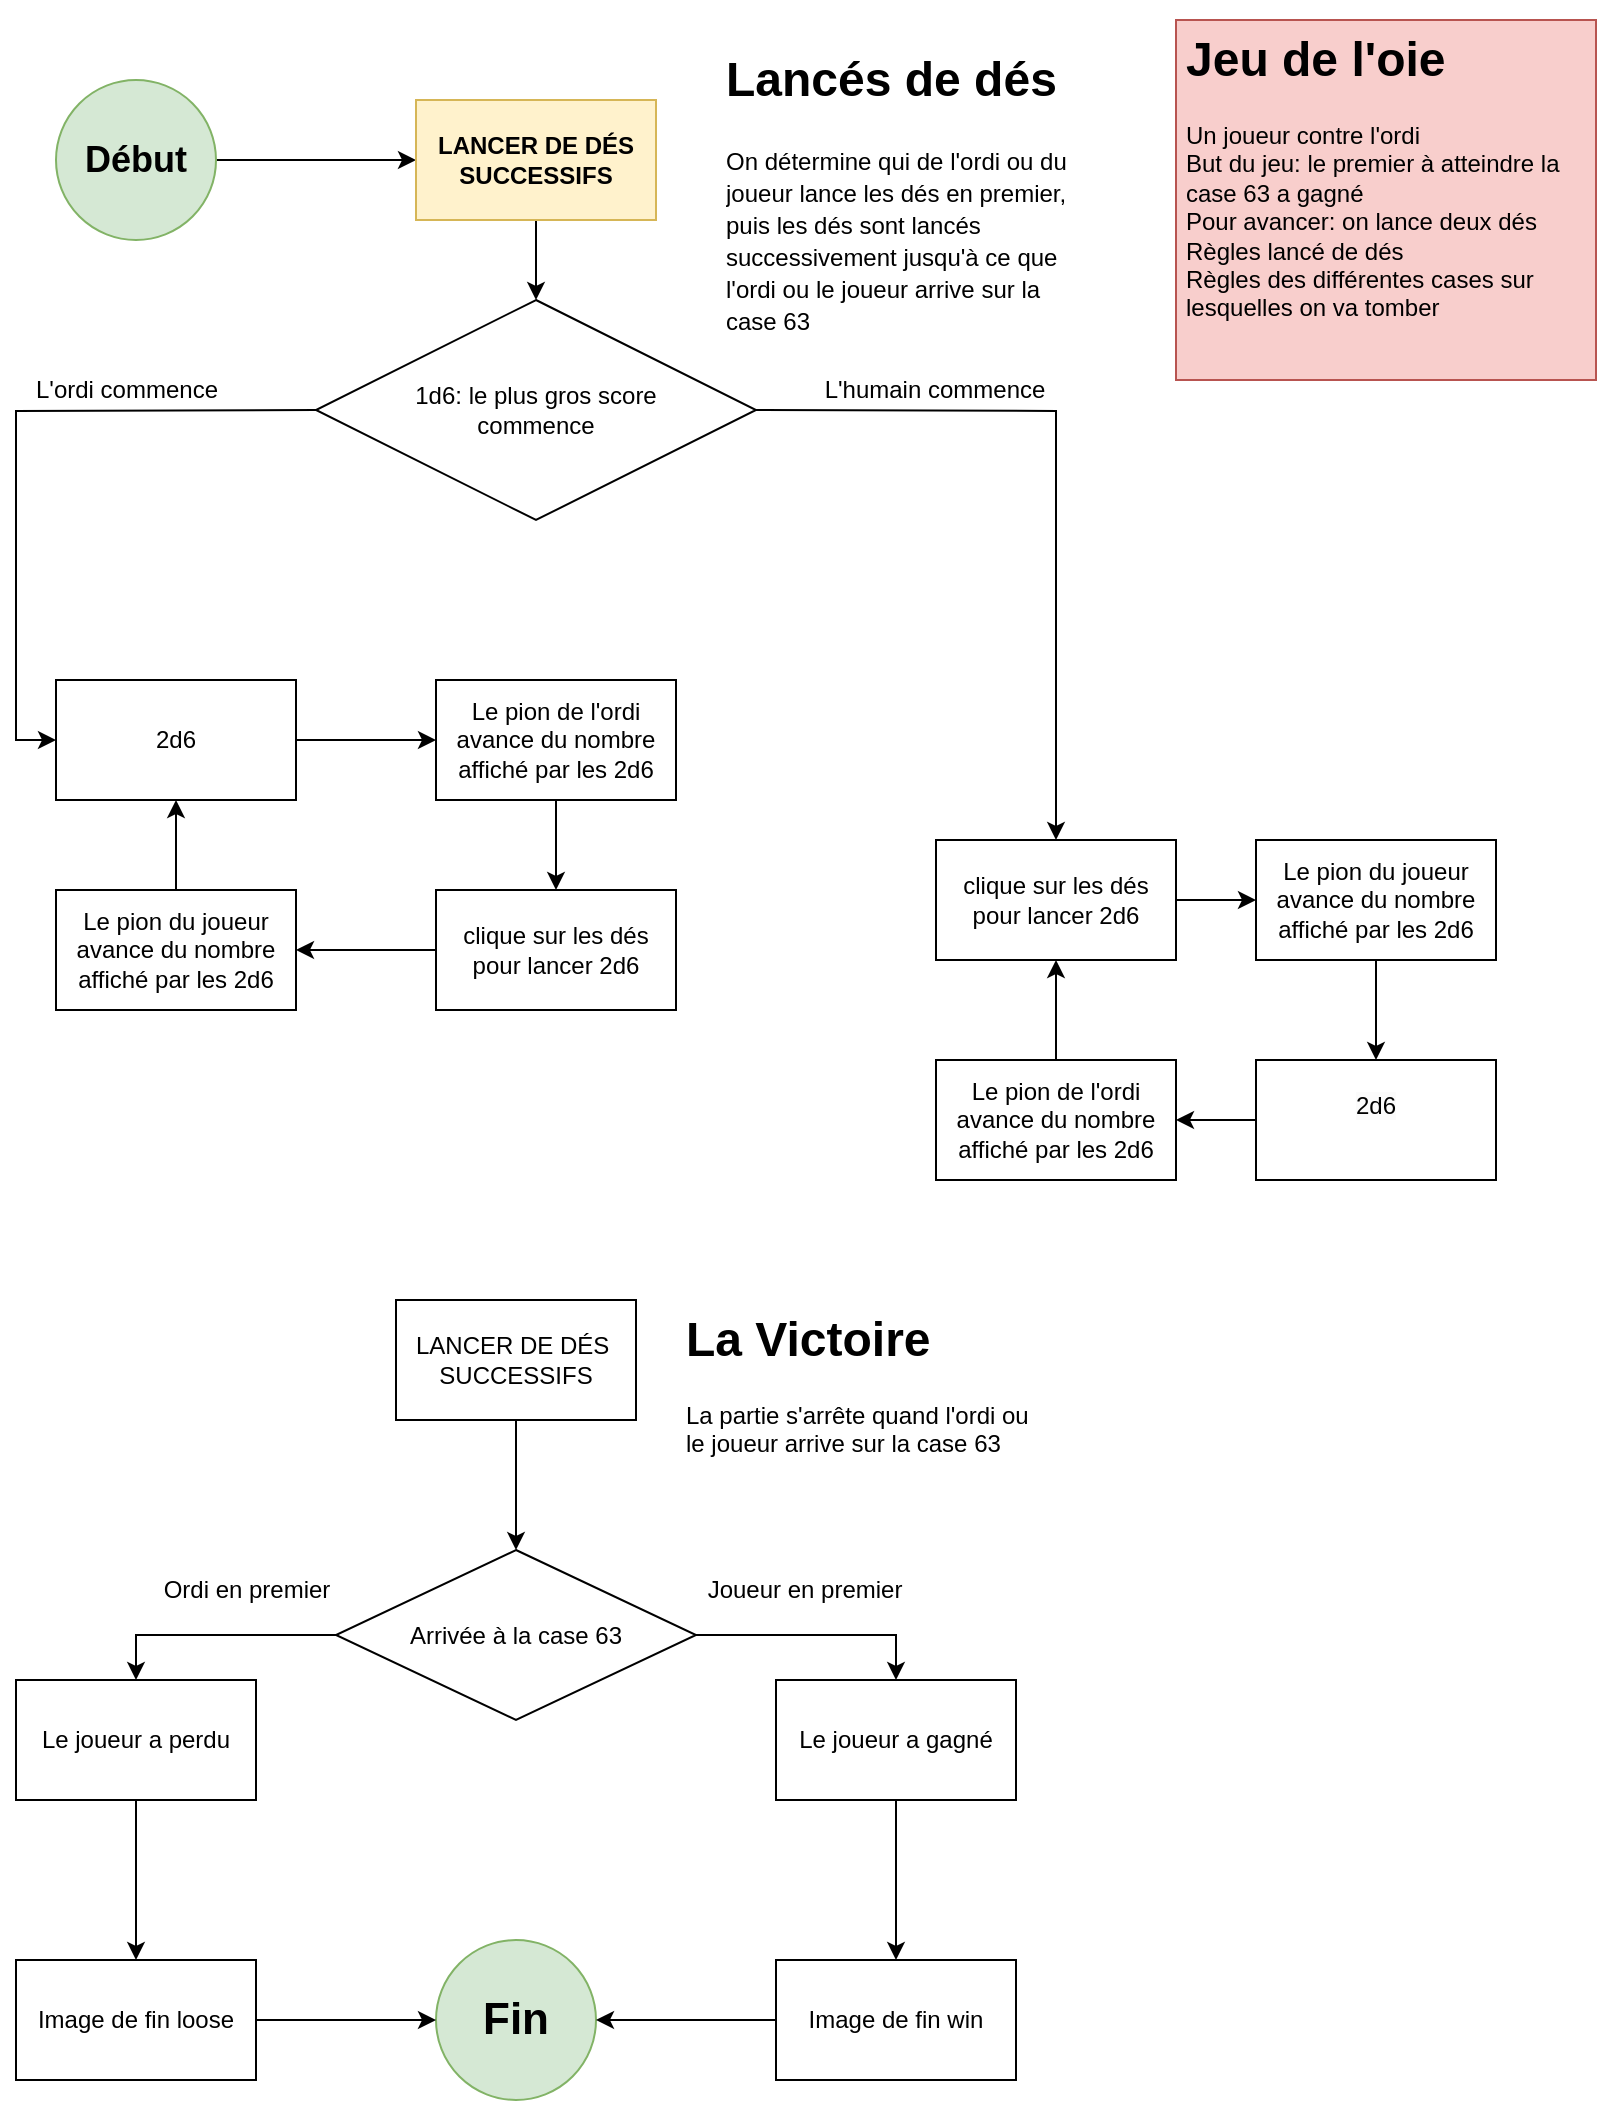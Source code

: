 <mxfile version="21.8.2" type="github" pages="5">
  <diagram name="Règles globales " id="QocvjojzJQhdpQmzkA6g">
    <mxGraphModel dx="988" dy="621" grid="1" gridSize="10" guides="1" tooltips="1" connect="1" arrows="1" fold="1" page="1" pageScale="1" pageWidth="827" pageHeight="1169" math="0" shadow="0">
      <root>
        <mxCell id="0" />
        <mxCell id="1" parent="0" />
        <mxCell id="eo5v1HKuKHCWtC8rtNga-58" style="edgeStyle=orthogonalEdgeStyle;rounded=0;orthogonalLoop=1;jettySize=auto;html=1;entryX=0;entryY=0.5;entryDx=0;entryDy=0;" parent="1" source="eo5v1HKuKHCWtC8rtNga-1" target="eo5v1HKuKHCWtC8rtNga-56" edge="1">
          <mxGeometry relative="1" as="geometry" />
        </mxCell>
        <mxCell id="eo5v1HKuKHCWtC8rtNga-1" value="Début" style="ellipse;whiteSpace=wrap;html=1;aspect=fixed;fillColor=#d5e8d4;strokeColor=#82b366;fontStyle=1;fontSize=18;" parent="1" vertex="1">
          <mxGeometry x="40" y="60" width="80" height="80" as="geometry" />
        </mxCell>
        <mxCell id="eo5v1HKuKHCWtC8rtNga-2" value="Fin" style="ellipse;whiteSpace=wrap;html=1;aspect=fixed;fillColor=#d5e8d4;strokeColor=#82b366;fontStyle=1;fontSize=22;" parent="1" vertex="1">
          <mxGeometry x="230" y="990" width="80" height="80" as="geometry" />
        </mxCell>
        <mxCell id="eo5v1HKuKHCWtC8rtNga-17" style="edgeStyle=orthogonalEdgeStyle;rounded=0;orthogonalLoop=1;jettySize=auto;html=1;exitX=0;exitY=0.5;exitDx=0;exitDy=0;entryX=0;entryY=0.5;entryDx=0;entryDy=0;" parent="1" target="eo5v1HKuKHCWtC8rtNga-12" edge="1">
          <mxGeometry relative="1" as="geometry">
            <mxPoint x="170" y="225" as="sourcePoint" />
          </mxGeometry>
        </mxCell>
        <mxCell id="eo5v1HKuKHCWtC8rtNga-38" style="edgeStyle=orthogonalEdgeStyle;rounded=0;orthogonalLoop=1;jettySize=auto;html=1;exitX=1;exitY=0.5;exitDx=0;exitDy=0;entryX=0.5;entryY=0;entryDx=0;entryDy=0;" parent="1" target="eo5v1HKuKHCWtC8rtNga-34" edge="1">
          <mxGeometry relative="1" as="geometry">
            <mxPoint x="390" y="225" as="sourcePoint" />
          </mxGeometry>
        </mxCell>
        <mxCell id="eo5v1HKuKHCWtC8rtNga-6" value="1d6: le plus gros score&lt;br&gt;commence" style="rhombus;whiteSpace=wrap;html=1;" parent="1" vertex="1">
          <mxGeometry x="170" y="170" width="220" height="110" as="geometry" />
        </mxCell>
        <mxCell id="eo5v1HKuKHCWtC8rtNga-9" value="&lt;h1&gt;Jeu de l&#39;oie&lt;/h1&gt;&lt;div&gt;Un joueur contre l&#39;ordi&lt;/div&gt;&lt;div&gt;But du jeu: le premier à atteindre la case 63 a gagné&lt;/div&gt;&lt;div&gt;Pour avancer: on lance deux dés&lt;/div&gt;&lt;div&gt;Règles lancé de dés&lt;/div&gt;&lt;div&gt;Règles des différentes cases sur&amp;nbsp; lesquelles on va tomber&lt;/div&gt;&lt;div&gt;&lt;br&gt;&lt;/div&gt;&lt;div&gt;&lt;br&gt;&lt;/div&gt;" style="text;html=1;strokeColor=#b85450;fillColor=#f8cecc;spacing=5;spacingTop=-20;whiteSpace=wrap;overflow=hidden;rounded=0;" parent="1" vertex="1">
          <mxGeometry x="600" y="30" width="210" height="180" as="geometry" />
        </mxCell>
        <mxCell id="eo5v1HKuKHCWtC8rtNga-30" style="edgeStyle=orthogonalEdgeStyle;rounded=0;orthogonalLoop=1;jettySize=auto;html=1;exitX=1;exitY=0.5;exitDx=0;exitDy=0;entryX=0;entryY=0.5;entryDx=0;entryDy=0;" parent="1" source="eo5v1HKuKHCWtC8rtNga-12" target="eo5v1HKuKHCWtC8rtNga-18" edge="1">
          <mxGeometry relative="1" as="geometry" />
        </mxCell>
        <mxCell id="eo5v1HKuKHCWtC8rtNga-12" value="2d6" style="rounded=0;whiteSpace=wrap;html=1;" parent="1" vertex="1">
          <mxGeometry x="40" y="360" width="120" height="60" as="geometry" />
        </mxCell>
        <mxCell id="eo5v1HKuKHCWtC8rtNga-32" style="edgeStyle=orthogonalEdgeStyle;rounded=0;orthogonalLoop=1;jettySize=auto;html=1;exitX=0;exitY=0.5;exitDx=0;exitDy=0;entryX=1;entryY=0.5;entryDx=0;entryDy=0;" parent="1" source="eo5v1HKuKHCWtC8rtNga-13" target="eo5v1HKuKHCWtC8rtNga-19" edge="1">
          <mxGeometry relative="1" as="geometry" />
        </mxCell>
        <mxCell id="eo5v1HKuKHCWtC8rtNga-13" value="clique sur les dés pour lancer 2d6" style="rounded=0;whiteSpace=wrap;html=1;" parent="1" vertex="1">
          <mxGeometry x="230" y="465" width="120" height="60" as="geometry" />
        </mxCell>
        <mxCell id="eo5v1HKuKHCWtC8rtNga-14" value="L&#39;ordi commence" style="text;html=1;align=center;verticalAlign=middle;resizable=0;points=[];autosize=1;strokeColor=none;fillColor=none;" parent="1" vertex="1">
          <mxGeometry x="20" y="200" width="110" height="30" as="geometry" />
        </mxCell>
        <mxCell id="eo5v1HKuKHCWtC8rtNga-15" value="L&#39;humain commence" style="text;html=1;align=center;verticalAlign=middle;resizable=0;points=[];autosize=1;strokeColor=none;fillColor=none;" parent="1" vertex="1">
          <mxGeometry x="414" y="200" width="130" height="30" as="geometry" />
        </mxCell>
        <mxCell id="eo5v1HKuKHCWtC8rtNga-31" style="edgeStyle=orthogonalEdgeStyle;rounded=0;orthogonalLoop=1;jettySize=auto;html=1;exitX=0.5;exitY=1;exitDx=0;exitDy=0;entryX=0.5;entryY=0;entryDx=0;entryDy=0;" parent="1" source="eo5v1HKuKHCWtC8rtNga-18" target="eo5v1HKuKHCWtC8rtNga-13" edge="1">
          <mxGeometry relative="1" as="geometry" />
        </mxCell>
        <mxCell id="eo5v1HKuKHCWtC8rtNga-18" value="Le pion de l&#39;ordi avance du nombre affiché par les 2d6" style="rounded=0;whiteSpace=wrap;html=1;" parent="1" vertex="1">
          <mxGeometry x="230" y="360" width="120" height="60" as="geometry" />
        </mxCell>
        <mxCell id="eo5v1HKuKHCWtC8rtNga-33" style="edgeStyle=orthogonalEdgeStyle;rounded=0;orthogonalLoop=1;jettySize=auto;html=1;entryX=0.5;entryY=1;entryDx=0;entryDy=0;" parent="1" source="eo5v1HKuKHCWtC8rtNga-19" target="eo5v1HKuKHCWtC8rtNga-12" edge="1">
          <mxGeometry relative="1" as="geometry" />
        </mxCell>
        <mxCell id="eo5v1HKuKHCWtC8rtNga-19" value="Le pion du joueur avance du nombre affiché par les 2d6" style="rounded=0;whiteSpace=wrap;html=1;" parent="1" vertex="1">
          <mxGeometry x="40" y="465" width="120" height="60" as="geometry" />
        </mxCell>
        <mxCell id="eo5v1HKuKHCWtC8rtNga-27" style="edgeStyle=orthogonalEdgeStyle;rounded=0;orthogonalLoop=1;jettySize=auto;html=1;exitX=1;exitY=0.5;exitDx=0;exitDy=0;entryX=0.5;entryY=0;entryDx=0;entryDy=0;" parent="1" source="eo5v1HKuKHCWtC8rtNga-23" target="eo5v1HKuKHCWtC8rtNga-26" edge="1">
          <mxGeometry relative="1" as="geometry" />
        </mxCell>
        <mxCell id="eo5v1HKuKHCWtC8rtNga-46" style="edgeStyle=orthogonalEdgeStyle;rounded=0;orthogonalLoop=1;jettySize=auto;html=1;exitX=0;exitY=0.5;exitDx=0;exitDy=0;entryX=0.5;entryY=0;entryDx=0;entryDy=0;" parent="1" source="eo5v1HKuKHCWtC8rtNga-23" target="eo5v1HKuKHCWtC8rtNga-25" edge="1">
          <mxGeometry relative="1" as="geometry" />
        </mxCell>
        <mxCell id="eo5v1HKuKHCWtC8rtNga-23" value="Arrivée à la case 63" style="rhombus;whiteSpace=wrap;html=1;" parent="1" vertex="1">
          <mxGeometry x="180" y="795" width="180" height="85" as="geometry" />
        </mxCell>
        <mxCell id="eo5v1HKuKHCWtC8rtNga-48" value="" style="edgeStyle=orthogonalEdgeStyle;rounded=0;orthogonalLoop=1;jettySize=auto;html=1;" parent="1" source="eo5v1HKuKHCWtC8rtNga-25" target="eo5v1HKuKHCWtC8rtNga-47" edge="1">
          <mxGeometry relative="1" as="geometry" />
        </mxCell>
        <mxCell id="eo5v1HKuKHCWtC8rtNga-25" value="Le joueur a perdu" style="rounded=0;whiteSpace=wrap;html=1;" parent="1" vertex="1">
          <mxGeometry x="20" y="860" width="120" height="60" as="geometry" />
        </mxCell>
        <mxCell id="eo5v1HKuKHCWtC8rtNga-51" value="" style="edgeStyle=orthogonalEdgeStyle;rounded=0;orthogonalLoop=1;jettySize=auto;html=1;" parent="1" source="eo5v1HKuKHCWtC8rtNga-26" target="eo5v1HKuKHCWtC8rtNga-50" edge="1">
          <mxGeometry relative="1" as="geometry" />
        </mxCell>
        <mxCell id="eo5v1HKuKHCWtC8rtNga-26" value="Le joueur a gagné" style="rounded=0;whiteSpace=wrap;html=1;" parent="1" vertex="1">
          <mxGeometry x="400" y="860" width="120" height="60" as="geometry" />
        </mxCell>
        <mxCell id="eo5v1HKuKHCWtC8rtNga-39" style="edgeStyle=orthogonalEdgeStyle;rounded=0;orthogonalLoop=1;jettySize=auto;html=1;exitX=1;exitY=0.5;exitDx=0;exitDy=0;entryX=0;entryY=0.5;entryDx=0;entryDy=0;" parent="1" source="eo5v1HKuKHCWtC8rtNga-34" target="eo5v1HKuKHCWtC8rtNga-35" edge="1">
          <mxGeometry relative="1" as="geometry" />
        </mxCell>
        <mxCell id="eo5v1HKuKHCWtC8rtNga-34" value="clique sur les dés pour lancer 2d6" style="rounded=0;whiteSpace=wrap;html=1;" parent="1" vertex="1">
          <mxGeometry x="480" y="440" width="120" height="60" as="geometry" />
        </mxCell>
        <mxCell id="eo5v1HKuKHCWtC8rtNga-40" style="edgeStyle=orthogonalEdgeStyle;rounded=0;orthogonalLoop=1;jettySize=auto;html=1;exitX=0.5;exitY=1;exitDx=0;exitDy=0;entryX=0.5;entryY=0;entryDx=0;entryDy=0;" parent="1" source="eo5v1HKuKHCWtC8rtNga-35" target="eo5v1HKuKHCWtC8rtNga-37" edge="1">
          <mxGeometry relative="1" as="geometry" />
        </mxCell>
        <mxCell id="eo5v1HKuKHCWtC8rtNga-35" value="Le pion du joueur avance du nombre affiché par les 2d6" style="rounded=0;whiteSpace=wrap;html=1;" parent="1" vertex="1">
          <mxGeometry x="640" y="440" width="120" height="60" as="geometry" />
        </mxCell>
        <mxCell id="eo5v1HKuKHCWtC8rtNga-42" style="edgeStyle=orthogonalEdgeStyle;rounded=0;orthogonalLoop=1;jettySize=auto;html=1;exitX=0.5;exitY=0;exitDx=0;exitDy=0;entryX=0.5;entryY=1;entryDx=0;entryDy=0;" parent="1" source="eo5v1HKuKHCWtC8rtNga-36" target="eo5v1HKuKHCWtC8rtNga-34" edge="1">
          <mxGeometry relative="1" as="geometry" />
        </mxCell>
        <mxCell id="eo5v1HKuKHCWtC8rtNga-36" value="Le pion de l&#39;ordi avance du nombre affiché par les 2d6" style="rounded=0;whiteSpace=wrap;html=1;" parent="1" vertex="1">
          <mxGeometry x="480" y="550" width="120" height="60" as="geometry" />
        </mxCell>
        <mxCell id="eo5v1HKuKHCWtC8rtNga-41" style="edgeStyle=orthogonalEdgeStyle;rounded=0;orthogonalLoop=1;jettySize=auto;html=1;exitX=0;exitY=0.5;exitDx=0;exitDy=0;entryX=1;entryY=0.5;entryDx=0;entryDy=0;" parent="1" source="eo5v1HKuKHCWtC8rtNga-37" target="eo5v1HKuKHCWtC8rtNga-36" edge="1">
          <mxGeometry relative="1" as="geometry" />
        </mxCell>
        <mxCell id="eo5v1HKuKHCWtC8rtNga-37" value="&#xa;&lt;span style=&quot;color: rgb(0, 0, 0); font-family: Helvetica; font-size: 12px; font-style: normal; font-variant-ligatures: normal; font-variant-caps: normal; font-weight: 400; letter-spacing: normal; orphans: 2; text-align: center; text-indent: 0px; text-transform: none; widows: 2; word-spacing: 0px; -webkit-text-stroke-width: 0px; background-color: rgb(251, 251, 251); text-decoration-thickness: initial; text-decoration-style: initial; text-decoration-color: initial; float: none; display: inline !important;&quot;&gt;2d6&lt;/span&gt;&#xa;&#xa;" style="rounded=0;whiteSpace=wrap;html=1;" parent="1" vertex="1">
          <mxGeometry x="640" y="550" width="120" height="60" as="geometry" />
        </mxCell>
        <mxCell id="eo5v1HKuKHCWtC8rtNga-44" value="Ordi en premier" style="text;html=1;align=center;verticalAlign=middle;resizable=0;points=[];autosize=1;strokeColor=none;fillColor=none;" parent="1" vertex="1">
          <mxGeometry x="80" y="800" width="110" height="30" as="geometry" />
        </mxCell>
        <mxCell id="eo5v1HKuKHCWtC8rtNga-45" value="Joueur en premier" style="text;html=1;align=center;verticalAlign=middle;resizable=0;points=[];autosize=1;strokeColor=none;fillColor=none;" parent="1" vertex="1">
          <mxGeometry x="354" y="800" width="120" height="30" as="geometry" />
        </mxCell>
        <mxCell id="eo5v1HKuKHCWtC8rtNga-49" value="" style="edgeStyle=orthogonalEdgeStyle;rounded=0;orthogonalLoop=1;jettySize=auto;html=1;" parent="1" source="eo5v1HKuKHCWtC8rtNga-47" target="eo5v1HKuKHCWtC8rtNga-2" edge="1">
          <mxGeometry relative="1" as="geometry" />
        </mxCell>
        <mxCell id="eo5v1HKuKHCWtC8rtNga-47" value="Image de fin loose" style="whiteSpace=wrap;html=1;rounded=0;" parent="1" vertex="1">
          <mxGeometry x="20" y="1000" width="120" height="60" as="geometry" />
        </mxCell>
        <mxCell id="eo5v1HKuKHCWtC8rtNga-52" value="" style="edgeStyle=orthogonalEdgeStyle;rounded=0;orthogonalLoop=1;jettySize=auto;html=1;" parent="1" source="eo5v1HKuKHCWtC8rtNga-50" target="eo5v1HKuKHCWtC8rtNga-2" edge="1">
          <mxGeometry relative="1" as="geometry" />
        </mxCell>
        <mxCell id="eo5v1HKuKHCWtC8rtNga-50" value="Image de fin win" style="whiteSpace=wrap;html=1;rounded=0;" parent="1" vertex="1">
          <mxGeometry x="400" y="1000" width="120" height="60" as="geometry" />
        </mxCell>
        <mxCell id="eo5v1HKuKHCWtC8rtNga-54" style="edgeStyle=orthogonalEdgeStyle;rounded=0;orthogonalLoop=1;jettySize=auto;html=1;exitX=0.5;exitY=1;exitDx=0;exitDy=0;entryX=0.5;entryY=0;entryDx=0;entryDy=0;" parent="1" source="eo5v1HKuKHCWtC8rtNga-53" target="eo5v1HKuKHCWtC8rtNga-23" edge="1">
          <mxGeometry relative="1" as="geometry" />
        </mxCell>
        <mxCell id="eo5v1HKuKHCWtC8rtNga-53" value="LANCER DE DÉS&amp;nbsp;&lt;br&gt;SUCCESSIFS" style="rounded=0;whiteSpace=wrap;html=1;" parent="1" vertex="1">
          <mxGeometry x="210" y="670" width="120" height="60" as="geometry" />
        </mxCell>
        <mxCell id="eo5v1HKuKHCWtC8rtNga-55" value="&lt;h1&gt;&lt;span style=&quot;background-color: initial;&quot;&gt;Lancés de dés&lt;/span&gt;&lt;/h1&gt;&lt;h1 style=&quot;line-height: 50%;&quot;&gt;&lt;span style=&quot;font-weight: 400; font-size: 12px;&quot;&gt;&lt;font style=&quot;font-size: 12px;&quot;&gt;On détermine qui de l&#39;ordi ou du joueur lance les dés en premier, puis les dés sont lancés successivement jusqu&#39;à ce que l&#39;ordi ou le joueur arrive sur la case 63&lt;/font&gt;&lt;/span&gt;&lt;/h1&gt;&lt;div style=&quot;&quot;&gt;&lt;span style=&quot;font-weight: 400;&quot;&gt;&lt;br&gt;&lt;/span&gt;&lt;/div&gt;" style="text;html=1;strokeColor=none;fillColor=none;spacing=5;spacingTop=-20;whiteSpace=wrap;overflow=hidden;rounded=0;" parent="1" vertex="1">
          <mxGeometry x="370" y="40" width="190" height="150" as="geometry" />
        </mxCell>
        <mxCell id="eo5v1HKuKHCWtC8rtNga-57" style="edgeStyle=orthogonalEdgeStyle;rounded=0;orthogonalLoop=1;jettySize=auto;html=1;entryX=0.5;entryY=0;entryDx=0;entryDy=0;" parent="1" source="eo5v1HKuKHCWtC8rtNga-56" target="eo5v1HKuKHCWtC8rtNga-6" edge="1">
          <mxGeometry relative="1" as="geometry" />
        </mxCell>
        <mxCell id="eo5v1HKuKHCWtC8rtNga-56" value="LANCER DE DÉS SUCCESSIFS" style="rounded=0;whiteSpace=wrap;html=1;fillColor=#fff2cc;strokeColor=#d6b656;fontStyle=1" parent="1" vertex="1">
          <mxGeometry x="220" y="70" width="120" height="60" as="geometry" />
        </mxCell>
        <mxCell id="eo5v1HKuKHCWtC8rtNga-59" value="&lt;h1&gt;La Victoire&lt;/h1&gt;&lt;div&gt;La partie s&#39;arrête quand l&#39;ordi ou le joueur arrive sur la case 63&lt;/div&gt;&lt;div&gt;&lt;br&gt;&lt;/div&gt;" style="text;html=1;strokeColor=none;fillColor=none;spacing=5;spacingTop=-20;whiteSpace=wrap;overflow=hidden;rounded=0;" parent="1" vertex="1">
          <mxGeometry x="350" y="670" width="190" height="120" as="geometry" />
        </mxCell>
      </root>
    </mxGraphModel>
  </diagram>
  <diagram id="HY-v0x25650cfXbG8qMx" name="Les cases spéciales">
    <mxGraphModel dx="988" dy="1790" grid="1" gridSize="10" guides="1" tooltips="1" connect="1" arrows="1" fold="1" page="1" pageScale="1" pageWidth="827" pageHeight="1169" math="0" shadow="0">
      <root>
        <mxCell id="0" />
        <mxCell id="1" parent="0" />
        <mxCell id="fQFJhHJcQZ098hA1WF46-33" style="edgeStyle=orthogonalEdgeStyle;rounded=0;orthogonalLoop=1;jettySize=auto;html=1;entryX=0;entryY=0.5;entryDx=0;entryDy=0;" edge="1" parent="1" source="fQFJhHJcQZ098hA1WF46-21" target="fQFJhHJcQZ098hA1WF46-29">
          <mxGeometry relative="1" as="geometry" />
        </mxCell>
        <mxCell id="fQFJhHJcQZ098hA1WF46-21" value="" style="rhombus;whiteSpace=wrap;html=1;fillColor=#f5f5f5;rounded=0;fontColor=#333333;strokeColor=#666666;" vertex="1" parent="1">
          <mxGeometry x="20" y="-205" width="290" height="130" as="geometry" />
        </mxCell>
        <mxCell id="fQFJhHJcQZ098hA1WF46-32" style="edgeStyle=orthogonalEdgeStyle;rounded=0;orthogonalLoop=1;jettySize=auto;html=1;entryX=0;entryY=0.5;entryDx=0;entryDy=0;" edge="1" parent="1" source="fQFJhHJcQZ098hA1WF46-20" target="fQFJhHJcQZ098hA1WF46-28">
          <mxGeometry relative="1" as="geometry" />
        </mxCell>
        <mxCell id="fQFJhHJcQZ098hA1WF46-20" value="" style="rhombus;whiteSpace=wrap;html=1;fillColor=#f5f5f5;rounded=0;fontColor=#333333;strokeColor=#666666;" vertex="1" parent="1">
          <mxGeometry x="20" y="-355" width="290" height="130" as="geometry" />
        </mxCell>
        <mxCell id="fQFJhHJcQZ098hA1WF46-31" style="edgeStyle=orthogonalEdgeStyle;rounded=0;orthogonalLoop=1;jettySize=auto;html=1;entryX=0;entryY=0.5;entryDx=0;entryDy=0;" edge="1" parent="1" source="fQFJhHJcQZ098hA1WF46-19" target="fQFJhHJcQZ098hA1WF46-27">
          <mxGeometry relative="1" as="geometry">
            <mxPoint x="480" y="-445" as="targetPoint" />
          </mxGeometry>
        </mxCell>
        <mxCell id="fQFJhHJcQZ098hA1WF46-19" value="" style="rhombus;whiteSpace=wrap;html=1;fillColor=#f5f5f5;rounded=0;fontColor=#333333;strokeColor=#666666;" vertex="1" parent="1">
          <mxGeometry x="20" y="-510" width="290" height="130" as="geometry" />
        </mxCell>
        <mxCell id="fQFJhHJcQZ098hA1WF46-30" style="edgeStyle=orthogonalEdgeStyle;rounded=0;orthogonalLoop=1;jettySize=auto;html=1;entryX=0;entryY=0.5;entryDx=0;entryDy=0;" edge="1" parent="1" source="fQFJhHJcQZ098hA1WF46-18" target="fQFJhHJcQZ098hA1WF46-26">
          <mxGeometry relative="1" as="geometry" />
        </mxCell>
        <mxCell id="fQFJhHJcQZ098hA1WF46-18" value="" style="rhombus;whiteSpace=wrap;html=1;fillColor=#f5f5f5;rounded=0;fontColor=#333333;strokeColor=#666666;" vertex="1" parent="1">
          <mxGeometry x="20" y="-660" width="290" height="130" as="geometry" />
        </mxCell>
        <mxCell id="fQFJhHJcQZ098hA1WF46-25" style="edgeStyle=orthogonalEdgeStyle;rounded=0;orthogonalLoop=1;jettySize=auto;html=1;entryX=0;entryY=0.5;entryDx=0;entryDy=0;" edge="1" parent="1" source="fQFJhHJcQZ098hA1WF46-17" target="fQFJhHJcQZ098hA1WF46-24">
          <mxGeometry relative="1" as="geometry" />
        </mxCell>
        <mxCell id="fQFJhHJcQZ098hA1WF46-17" value="" style="rhombus;whiteSpace=wrap;html=1;fillColor=#f5f5f5;rounded=0;fontColor=#333333;strokeColor=#666666;" vertex="1" parent="1">
          <mxGeometry x="20" y="-835" width="290" height="130" as="geometry" />
        </mxCell>
        <mxCell id="fQFJhHJcQZ098hA1WF46-22" style="edgeStyle=orthogonalEdgeStyle;rounded=0;orthogonalLoop=1;jettySize=auto;html=1;exitX=1;exitY=0.5;exitDx=0;exitDy=0;" edge="1" parent="1" source="fQFJhHJcQZ098hA1WF46-16">
          <mxGeometry relative="1" as="geometry">
            <mxPoint x="490" y="-925" as="targetPoint" />
          </mxGeometry>
        </mxCell>
        <mxCell id="fQFJhHJcQZ098hA1WF46-16" value="" style="rhombus;whiteSpace=wrap;html=1;fillColor=#f5f5f5;rounded=0;fontColor=#333333;strokeColor=#666666;" vertex="1" parent="1">
          <mxGeometry x="20" y="-990" width="290" height="130" as="geometry" />
        </mxCell>
        <mxCell id="fQFJhHJcQZ098hA1WF46-1" value="&lt;h1&gt;Les cases spéciales&lt;/h1&gt;&lt;p&gt;Il s&#39;agit de cases qui ont des propriétés spéciales, bénéfiques ou non pour les joueurs.&amp;nbsp;&lt;/p&gt;&lt;p&gt;&lt;br&gt;&lt;/p&gt;" style="text;html=1;strokeColor=none;fillColor=none;spacing=5;spacingTop=-20;whiteSpace=wrap;overflow=hidden;rounded=0;" vertex="1" parent="1">
          <mxGeometry x="30" y="-1140" width="190" height="140" as="geometry" />
        </mxCell>
        <mxCell id="fQFJhHJcQZ098hA1WF46-2" value="Les cases KOTOPOULO" style="rounded=0;whiteSpace=wrap;html=1;" vertex="1" parent="1">
          <mxGeometry x="40" y="-960" width="120" height="60" as="geometry" />
        </mxCell>
        <mxCell id="fQFJhHJcQZ098hA1WF46-3" value="Les cases&lt;br&gt;BOUCHER" style="whiteSpace=wrap;html=1;" vertex="1" parent="1">
          <mxGeometry x="40" y="-800" width="120" height="60" as="geometry" />
        </mxCell>
        <mxCell id="fQFJhHJcQZ098hA1WF46-4" value="Les cases&lt;br&gt;PASTEQUES" style="whiteSpace=wrap;html=1;" vertex="1" parent="1">
          <mxGeometry x="40" y="-640" width="120" height="60" as="geometry" />
        </mxCell>
        <mxCell id="fQFJhHJcQZ098hA1WF46-5" value="La case&lt;br&gt;PLUME DU BONHEUR" style="whiteSpace=wrap;html=1;" vertex="1" parent="1">
          <mxGeometry x="40" y="-490" width="120" height="60" as="geometry" />
        </mxCell>
        <mxCell id="fQFJhHJcQZ098hA1WF46-6" value="La case&amp;nbsp;&lt;br&gt;PASTEQUE POURRIE" style="whiteSpace=wrap;html=1;" vertex="1" parent="1">
          <mxGeometry x="40" y="-340" width="120" height="60" as="geometry" />
        </mxCell>
        <mxCell id="fQFJhHJcQZ098hA1WF46-7" value="La case&amp;nbsp;&lt;br&gt;RENARD MALÉFIQUE" style="whiteSpace=wrap;html=1;" vertex="1" parent="1">
          <mxGeometry x="40" y="-190" width="120" height="60" as="geometry" />
        </mxCell>
        <mxCell id="fQFJhHJcQZ098hA1WF46-9" value="Cases&lt;br&gt;9 - 18 - 27 - 36 - 45 - 54" style="rounded=1;whiteSpace=wrap;html=1;" vertex="1" parent="1">
          <mxGeometry x="140" y="-940" width="150" height="60" as="geometry" />
        </mxCell>
        <mxCell id="fQFJhHJcQZ098hA1WF46-10" value="Cases&amp;nbsp;&lt;br&gt;19 - 31 - 52&amp;nbsp;" style="rounded=1;whiteSpace=wrap;html=1;" vertex="1" parent="1">
          <mxGeometry x="140" y="-780" width="150" height="60" as="geometry" />
        </mxCell>
        <mxCell id="fQFJhHJcQZ098hA1WF46-11" value="Cases&amp;nbsp;&lt;br&gt;" style="rounded=1;whiteSpace=wrap;html=1;" vertex="1" parent="1">
          <mxGeometry x="140" y="-620" width="150" height="60" as="geometry" />
        </mxCell>
        <mxCell id="fQFJhHJcQZ098hA1WF46-12" value="Case&amp;nbsp;&lt;br&gt;6" style="rounded=1;whiteSpace=wrap;html=1;" vertex="1" parent="1">
          <mxGeometry x="140" y="-470" width="150" height="60" as="geometry" />
        </mxCell>
        <mxCell id="fQFJhHJcQZ098hA1WF46-13" value="Case&lt;br&gt;42" style="rounded=1;whiteSpace=wrap;html=1;" vertex="1" parent="1">
          <mxGeometry x="140" y="-320" width="150" height="60" as="geometry" />
        </mxCell>
        <mxCell id="fQFJhHJcQZ098hA1WF46-14" value="Case&lt;br&gt;58" style="rounded=1;whiteSpace=wrap;html=1;" vertex="1" parent="1">
          <mxGeometry x="140" y="-170" width="150" height="60" as="geometry" />
        </mxCell>
        <mxCell id="fQFJhHJcQZ098hA1WF46-23" value="Le joueur avance d&#39;autant de cases que son précédent lancé" style="whiteSpace=wrap;html=1;" vertex="1" parent="1">
          <mxGeometry x="490" y="-962.5" width="170" height="75" as="geometry" />
        </mxCell>
        <mxCell id="fQFJhHJcQZ098hA1WF46-24" value="Le joueur s&#39;est fait attraper par un boucher!&lt;br&gt;Le joueur passe un tour le temps de trouver une issue" style="whiteSpace=wrap;html=1;" vertex="1" parent="1">
          <mxGeometry x="490" y="-810" width="170" height="80" as="geometry" />
        </mxCell>
        <mxCell id="fQFJhHJcQZ098hA1WF46-26" value="Déco" style="whiteSpace=wrap;html=1;" vertex="1" parent="1">
          <mxGeometry x="490" y="-635" width="170" height="80" as="geometry" />
        </mxCell>
        <mxCell id="fQFJhHJcQZ098hA1WF46-27" value="Le joueur avance à la case 12" style="whiteSpace=wrap;html=1;" vertex="1" parent="1">
          <mxGeometry x="490" y="-485" width="170" height="80" as="geometry" />
        </mxCell>
        <mxCell id="fQFJhHJcQZ098hA1WF46-28" value="Le joueur mange une pastèque pourrie. Pris de délire, il retourne case 30 pensant se diriger vers la victoire." style="whiteSpace=wrap;html=1;" vertex="1" parent="1">
          <mxGeometry x="490" y="-330" width="170" height="80" as="geometry" />
        </mxCell>
        <mxCell id="fQFJhHJcQZ098hA1WF46-29" value="Le joueur se retrouve face à un renard, qui n&#39;en fait qu&#39;une bouchée. Retour à la case 0" style="whiteSpace=wrap;html=1;" vertex="1" parent="1">
          <mxGeometry x="490" y="-180" width="170" height="80" as="geometry" />
        </mxCell>
      </root>
    </mxGraphModel>
  </diagram>
  <diagram id="n_qMmNHrJ51Uv2JxdtRv" name="Les lancés spéciaux">
    <mxGraphModel dx="988" dy="621" grid="1" gridSize="10" guides="1" tooltips="1" connect="1" arrows="1" fold="1" page="1" pageScale="1" pageWidth="827" pageHeight="1169" math="0" shadow="0">
      <root>
        <mxCell id="0" />
        <mxCell id="1" parent="0" />
        <mxCell id="_Zr8IBoTIUqeZtMwk9Uv-1" value="&lt;h1&gt;Lancés spéciaux&lt;/h1&gt;&lt;p&gt;&lt;span style=&quot;background-color: initial;&quot;&gt;Si le joueur obtiens 9 points lors de son premier lancé, il agit comme suit, en fonction de la combinaison de dés:&lt;/span&gt;&lt;br&gt;&lt;/p&gt;" style="text;html=1;strokeColor=none;fillColor=none;spacing=5;spacingTop=-20;whiteSpace=wrap;overflow=hidden;rounded=0;" vertex="1" parent="1">
          <mxGeometry x="40" y="40" width="250" height="100" as="geometry" />
        </mxCell>
        <mxCell id="_Zr8IBoTIUqeZtMwk9Uv-7" value="" style="edgeStyle=orthogonalEdgeStyle;rounded=0;orthogonalLoop=1;jettySize=auto;html=1;" edge="1" parent="1" source="_Zr8IBoTIUqeZtMwk9Uv-3" target="_Zr8IBoTIUqeZtMwk9Uv-6">
          <mxGeometry relative="1" as="geometry" />
        </mxCell>
        <mxCell id="_Zr8IBoTIUqeZtMwk9Uv-3" value="4 + 5" style="rhombus;whiteSpace=wrap;html=1;" vertex="1" parent="1">
          <mxGeometry x="50" y="280" width="170" height="80" as="geometry" />
        </mxCell>
        <mxCell id="_Zr8IBoTIUqeZtMwk9Uv-9" value="" style="edgeStyle=orthogonalEdgeStyle;rounded=0;orthogonalLoop=1;jettySize=auto;html=1;" edge="1" parent="1" source="_Zr8IBoTIUqeZtMwk9Uv-4" target="_Zr8IBoTIUqeZtMwk9Uv-8">
          <mxGeometry relative="1" as="geometry" />
        </mxCell>
        <mxCell id="_Zr8IBoTIUqeZtMwk9Uv-4" value="6 + 3" style="rhombus;whiteSpace=wrap;html=1;" vertex="1" parent="1">
          <mxGeometry x="290" y="280" width="170" height="80" as="geometry" />
        </mxCell>
        <mxCell id="_Zr8IBoTIUqeZtMwk9Uv-12" style="edgeStyle=orthogonalEdgeStyle;rounded=0;orthogonalLoop=1;jettySize=auto;html=1;exitX=0;exitY=0.5;exitDx=0;exitDy=0;" edge="1" parent="1" source="_Zr8IBoTIUqeZtMwk9Uv-5" target="_Zr8IBoTIUqeZtMwk9Uv-3">
          <mxGeometry relative="1" as="geometry" />
        </mxCell>
        <mxCell id="_Zr8IBoTIUqeZtMwk9Uv-13" style="edgeStyle=orthogonalEdgeStyle;rounded=0;orthogonalLoop=1;jettySize=auto;html=1;exitX=1;exitY=0.5;exitDx=0;exitDy=0;" edge="1" parent="1" source="_Zr8IBoTIUqeZtMwk9Uv-5" target="_Zr8IBoTIUqeZtMwk9Uv-4">
          <mxGeometry relative="1" as="geometry" />
        </mxCell>
        <mxCell id="_Zr8IBoTIUqeZtMwk9Uv-5" value="9&amp;nbsp;&lt;br&gt;au premier lancé" style="rhombus;whiteSpace=wrap;html=1;" vertex="1" parent="1">
          <mxGeometry x="170" y="170" width="170" height="80" as="geometry" />
        </mxCell>
        <mxCell id="_Zr8IBoTIUqeZtMwk9Uv-6" value="Le joueur doit se rendre case 53" style="whiteSpace=wrap;html=1;" vertex="1" parent="1">
          <mxGeometry x="75" y="460" width="120" height="60" as="geometry" />
        </mxCell>
        <mxCell id="_Zr8IBoTIUqeZtMwk9Uv-8" value="Le joueur doit se rendre case 26" style="whiteSpace=wrap;html=1;" vertex="1" parent="1">
          <mxGeometry x="315" y="460" width="120" height="60" as="geometry" />
        </mxCell>
      </root>
    </mxGraphModel>
  </diagram>
  <diagram id="EDenzIn301qYWH0pT8aI" name="Galères">
    <mxGraphModel dx="988" dy="621" grid="1" gridSize="10" guides="1" tooltips="1" connect="1" arrows="1" fold="1" page="1" pageScale="1" pageWidth="827" pageHeight="1169" math="0" shadow="0">
      <root>
        <mxCell id="0" />
        <mxCell id="1" parent="0" />
        <mxCell id="baJIXK0m3THEuxitW3Ie-1" value="&lt;h1&gt;Sur la même case&lt;/h1&gt;&lt;p&gt;Deux joueurs ne peuvent pas se trouver sur la même case.&amp;nbsp;&lt;/p&gt;" style="text;html=1;strokeColor=none;fillColor=none;spacing=5;spacingTop=-20;whiteSpace=wrap;overflow=hidden;rounded=0;" parent="1" vertex="1">
          <mxGeometry x="30" y="20" width="190" height="120" as="geometry" />
        </mxCell>
        <mxCell id="baJIXK0m3THEuxitW3Ie-4" value="" style="edgeStyle=orthogonalEdgeStyle;rounded=0;orthogonalLoop=1;jettySize=auto;html=1;" parent="1" source="baJIXK0m3THEuxitW3Ie-2" target="baJIXK0m3THEuxitW3Ie-3" edge="1">
          <mxGeometry relative="1" as="geometry" />
        </mxCell>
        <mxCell id="baJIXK0m3THEuxitW3Ie-2" value="ordi et joueur &lt;br&gt;sur la même case" style="rhombus;whiteSpace=wrap;html=1;" parent="1" vertex="1">
          <mxGeometry x="309" y="90" width="210" height="90" as="geometry" />
        </mxCell>
        <mxCell id="baJIXK0m3THEuxitW3Ie-3" value="Le joueur qui arrive recule d&#39;une case" style="whiteSpace=wrap;html=1;" parent="1" vertex="1">
          <mxGeometry x="354" y="275" width="120" height="60" as="geometry" />
        </mxCell>
        <mxCell id="baJIXK0m3THEuxitW3Ie-5" value="&lt;h1&gt;Case 63&lt;/h1&gt;&lt;p&gt;Le joueur doit arriver pile sur la case 63 pour remporter la partie&lt;/p&gt;" style="text;html=1;strokeColor=none;fillColor=none;spacing=5;spacingTop=-20;whiteSpace=wrap;overflow=hidden;rounded=0;" parent="1" vertex="1">
          <mxGeometry x="30" y="420" width="190" height="120" as="geometry" />
        </mxCell>
        <mxCell id="baJIXK0m3THEuxitW3Ie-8" value="" style="edgeStyle=orthogonalEdgeStyle;rounded=0;orthogonalLoop=1;jettySize=auto;html=1;" parent="1" source="baJIXK0m3THEuxitW3Ie-6" target="baJIXK0m3THEuxitW3Ie-7" edge="1">
          <mxGeometry relative="1" as="geometry" />
        </mxCell>
        <mxCell id="baJIXK0m3THEuxitW3Ie-11" value="" style="edgeStyle=orthogonalEdgeStyle;rounded=0;orthogonalLoop=1;jettySize=auto;html=1;" parent="1" source="baJIXK0m3THEuxitW3Ie-6" target="baJIXK0m3THEuxitW3Ie-10" edge="1">
          <mxGeometry relative="1" as="geometry" />
        </mxCell>
        <mxCell id="baJIXK0m3THEuxitW3Ie-6" value="case 63" style="rhombus;whiteSpace=wrap;html=1;" parent="1" vertex="1">
          <mxGeometry x="374" y="460" width="80" height="80" as="geometry" />
        </mxCell>
        <mxCell id="baJIXK0m3THEuxitW3Ie-7" value="Gagné" style="whiteSpace=wrap;html=1;" parent="1" vertex="1">
          <mxGeometry x="530" y="600" width="120" height="60" as="geometry" />
        </mxCell>
        <mxCell id="baJIXK0m3THEuxitW3Ie-9" value="Pile" style="text;html=1;align=center;verticalAlign=middle;resizable=0;points=[];autosize=1;strokeColor=none;fillColor=none;" parent="1" vertex="1">
          <mxGeometry x="450" y="468" width="40" height="30" as="geometry" />
        </mxCell>
        <mxCell id="baJIXK0m3THEuxitW3Ie-10" value="On recule du nombre de case indiqué par le lancé de dés" style="whiteSpace=wrap;html=1;" parent="1" vertex="1">
          <mxGeometry x="185" y="600" width="120" height="60" as="geometry" />
        </mxCell>
        <mxCell id="baJIXK0m3THEuxitW3Ie-12" value="Pas pile" style="text;html=1;align=center;verticalAlign=middle;resizable=0;points=[];autosize=1;strokeColor=none;fillColor=none;" parent="1" vertex="1">
          <mxGeometry x="305" y="468" width="70" height="30" as="geometry" />
        </mxCell>
      </root>
    </mxGraphModel>
  </diagram>
  <diagram id="WZtepsg58RFAShFreWbv" name="Design">
    <mxGraphModel dx="988" dy="621" grid="1" gridSize="10" guides="1" tooltips="1" connect="1" arrows="1" fold="1" page="1" pageScale="1" pageWidth="827" pageHeight="1169" math="0" shadow="0">
      <root>
        <mxCell id="0" />
        <mxCell id="1" parent="0" />
        <mxCell id="Lk-uykfWnMRP0yOzFZUg-3" value="&lt;b&gt;&lt;font style=&quot;font-size: 14px;&quot;&gt;Le bail des cases en spirale&lt;/font&gt;&lt;/b&gt;" style="shape=callout;whiteSpace=wrap;html=1;perimeter=calloutPerimeter;" vertex="1" parent="1">
          <mxGeometry x="650" y="20" width="160" height="100" as="geometry" />
        </mxCell>
        <mxCell id="Lk-uykfWnMRP0yOzFZUg-4" value="" style="rounded=1;whiteSpace=wrap;html=1;" vertex="1" parent="1">
          <mxGeometry x="120" y="80" width="360" height="320" as="geometry" />
        </mxCell>
      </root>
    </mxGraphModel>
  </diagram>
</mxfile>
